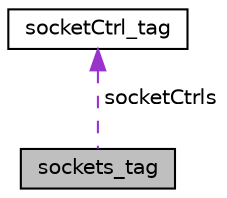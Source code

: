 digraph "sockets_tag"
{
 // LATEX_PDF_SIZE
  edge [fontname="Helvetica",fontsize="10",labelfontname="Helvetica",labelfontsize="10"];
  node [fontname="Helvetica",fontsize="10",shape=record];
  Node1 [label="sockets_tag",height=0.2,width=0.4,color="black", fillcolor="grey75", style="filled", fontcolor="black",tooltip=" "];
  Node2 -> Node1 [dir="back",color="darkorchid3",fontsize="10",style="dashed",label=" socketCtrls" ,fontname="Helvetica"];
  Node2 [label="socketCtrl_tag",height=0.2,width=0.4,color="black", fillcolor="white", style="filled",URL="$structsocket_ctrl__tag.html",tooltip=" "];
}
